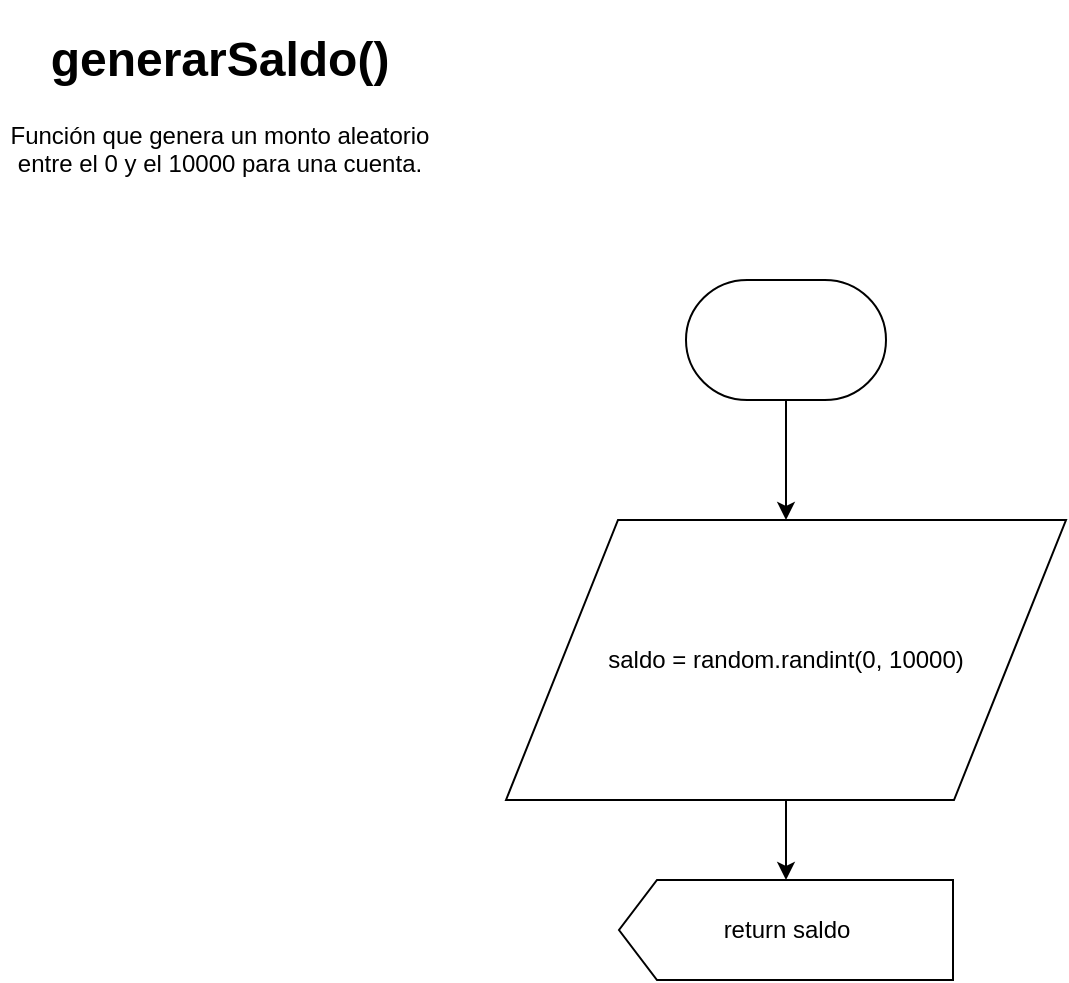<mxfile version="10.8.9" type="google"><diagram id="KHX0GKqXzh4AvXXSICVr" name="Page-1"><mxGraphModel dx="758" dy="478" grid="1" gridSize="10" guides="1" tooltips="1" connect="1" arrows="1" fold="1" page="1" pageScale="1" pageWidth="827" pageHeight="1169" math="0" shadow="0"><root><mxCell id="0"/><mxCell id="1" parent="0"/><mxCell id="K_2yAm3QjPEd2ldzuScV-1" value="&lt;h1&gt;generarSaldo()&lt;/h1&gt;&lt;p&gt;Función que genera un monto aleatorio entre el 0 y el 10000 para una cuenta.&lt;br&gt;&lt;/p&gt;" style="text;html=1;strokeColor=none;fillColor=none;spacing=5;spacingTop=-20;whiteSpace=wrap;overflow=hidden;rounded=0;align=center;" parent="1" vertex="1"><mxGeometry x="20" y="20" width="220" height="120" as="geometry"/></mxCell><mxCell id="mtATAVYiPSxcZe5yGyeu-4" value="" style="edgeStyle=orthogonalEdgeStyle;rounded=0;orthogonalLoop=1;jettySize=auto;html=1;" parent="1" source="K_2yAm3QjPEd2ldzuScV-2" target="mtATAVYiPSxcZe5yGyeu-1" edge="1"><mxGeometry relative="1" as="geometry"/></mxCell><mxCell id="K_2yAm3QjPEd2ldzuScV-2" value="" style="strokeWidth=1;html=1;shape=mxgraph.flowchart.terminator;whiteSpace=wrap;align=center;" parent="1" vertex="1"><mxGeometry x="363" y="150" width="100" height="60" as="geometry"/></mxCell><mxCell id="PNKNchsqXdrHKPrjdpen-1" value="return saldo" style="html=1;shadow=0;dashed=0;align=center;verticalAlign=middle;shape=mxgraph.arrows2.arrow;dy=0;dx=19;notch=0;strokeWidth=1;flipH=1;" parent="1" vertex="1"><mxGeometry x="329.5" y="450" width="167" height="50" as="geometry"/></mxCell><mxCell id="mtATAVYiPSxcZe5yGyeu-5" value="" style="edgeStyle=orthogonalEdgeStyle;rounded=0;orthogonalLoop=1;jettySize=auto;html=1;" parent="1" source="mtATAVYiPSxcZe5yGyeu-1" target="PNKNchsqXdrHKPrjdpen-1" edge="1"><mxGeometry relative="1" as="geometry"/></mxCell><mxCell id="mtATAVYiPSxcZe5yGyeu-1" value="saldo = random.randint(0, 10000)" style="shape=parallelogram;perimeter=parallelogramPerimeter;whiteSpace=wrap;html=1;" parent="1" vertex="1"><mxGeometry x="273" y="270" width="280" height="140" as="geometry"/></mxCell></root></mxGraphModel></diagram><diagram id="0LiuSyclLBnj99EVeopj" name="Page-2"><mxGraphModel dx="758" dy="478" grid="1" gridSize="10" guides="1" tooltips="1" connect="1" arrows="1" fold="1" page="1" pageScale="1" pageWidth="827" pageHeight="1169" math="0" shadow="0"><root><mxCell id="4xWUbu5kriNQnw4H72Qw-0"/><mxCell id="4xWUbu5kriNQnw4H72Qw-1" parent="4xWUbu5kriNQnw4H72Qw-0"/><mxCell id="4xWUbu5kriNQnw4H72Qw-2" value="&lt;h1&gt;retirar()&lt;br&gt;&lt;/h1&gt;&lt;p&gt;Función que recibe un saldo para pedir al usuario que ingrese el monto a retirar o restar y regresar el saldo actualizado.&lt;br&gt;&lt;/p&gt;" style="text;html=1;strokeColor=none;fillColor=none;spacing=5;spacingTop=-20;whiteSpace=wrap;overflow=hidden;rounded=0;align=center;" parent="4xWUbu5kriNQnw4H72Qw-1" vertex="1"><mxGeometry x="20" y="20" width="250" height="120" as="geometry"/></mxCell><mxCell id="QZkp8binPUnPg-O9ulAZ-1" value="" style="edgeStyle=orthogonalEdgeStyle;rounded=0;orthogonalLoop=1;jettySize=auto;html=1;" parent="4xWUbu5kriNQnw4H72Qw-1" source="LOsPCrRhOKlym3KLUYRm-0" target="QZkp8binPUnPg-O9ulAZ-0" edge="1"><mxGeometry relative="1" as="geometry"/></mxCell><mxCell id="LOsPCrRhOKlym3KLUYRm-0" value="" style="strokeWidth=1;html=1;shape=mxgraph.flowchart.terminator;whiteSpace=wrap;align=center;" parent="4xWUbu5kriNQnw4H72Qw-1" vertex="1"><mxGeometry x="363" y="150" width="100" height="60" as="geometry"/></mxCell><mxCell id="3CZkqerY3-EdzwUCVHzu-3" value="" style="edgeStyle=orthogonalEdgeStyle;rounded=0;orthogonalLoop=1;jettySize=auto;html=1;" edge="1" parent="4xWUbu5kriNQnw4H72Qw-1" source="QZkp8binPUnPg-O9ulAZ-0" target="3CZkqerY3-EdzwUCVHzu-0"><mxGeometry relative="1" as="geometry"/></mxCell><mxCell id="QZkp8binPUnPg-O9ulAZ-0" value="Recibe &lt;br&gt;saldo" style="rounded=0;whiteSpace=wrap;html=1;strokeWidth=1;align=center;" parent="4xWUbu5kriNQnw4H72Qw-1" vertex="1"><mxGeometry x="353" y="245" width="120" height="60" as="geometry"/></mxCell><mxCell id="0LzocsALUjvM02JqexZi-4" value="return saldo" style="html=1;shadow=0;dashed=0;align=center;verticalAlign=middle;shape=mxgraph.arrows2.arrow;dy=0;dx=19;notch=0;strokeWidth=1;flipH=1;" parent="4xWUbu5kriNQnw4H72Qw-1" vertex="1"><mxGeometry x="309.5" y="819" width="207" height="62" as="geometry"/></mxCell><mxCell id="3CZkqerY3-EdzwUCVHzu-8" value="" style="edgeStyle=orthogonalEdgeStyle;rounded=0;orthogonalLoop=1;jettySize=auto;html=1;" edge="1" parent="4xWUbu5kriNQnw4H72Qw-1" source="3CZkqerY3-EdzwUCVHzu-0" target="3CZkqerY3-EdzwUCVHzu-5"><mxGeometry relative="1" as="geometry"/></mxCell><mxCell id="3CZkqerY3-EdzwUCVHzu-0" value="&lt;div&gt;r = &lt;br&gt;&lt;/div&gt;&lt;div&gt;int(input(&quot;Cuánto quieres retirar\n &amp;gt;&amp;gt; &quot;))&lt;/div&gt;&lt;div&gt;&lt;br&gt;&lt;/div&gt;&lt;div&gt;saldo = saldo - r&lt;br&gt;&lt;/div&gt;" style="shape=parallelogram;perimeter=parallelogramPerimeter;whiteSpace=wrap;html=1;" vertex="1" parent="4xWUbu5kriNQnw4H72Qw-1"><mxGeometry x="273" y="360" width="280" height="140" as="geometry"/></mxCell><mxCell id="3CZkqerY3-EdzwUCVHzu-9" value="" style="edgeStyle=orthogonalEdgeStyle;rounded=0;orthogonalLoop=1;jettySize=auto;html=1;" edge="1" parent="4xWUbu5kriNQnw4H72Qw-1" source="3CZkqerY3-EdzwUCVHzu-5" target="3CZkqerY3-EdzwUCVHzu-7"><mxGeometry relative="1" as="geometry"/></mxCell><mxCell id="3CZkqerY3-EdzwUCVHzu-5" value="&quot;Monto a retirar:&quot;, r" style="shape=document;whiteSpace=wrap;html=1;boundedLbl=1;" vertex="1" parent="4xWUbu5kriNQnw4H72Qw-1"><mxGeometry x="353" y="560" width="120" height="80" as="geometry"/></mxCell><mxCell id="3CZkqerY3-EdzwUCVHzu-10" value="" style="edgeStyle=orthogonalEdgeStyle;rounded=0;orthogonalLoop=1;jettySize=auto;html=1;" edge="1" parent="4xWUbu5kriNQnw4H72Qw-1" source="3CZkqerY3-EdzwUCVHzu-7" target="0LzocsALUjvM02JqexZi-4"><mxGeometry relative="1" as="geometry"/></mxCell><mxCell id="3CZkqerY3-EdzwUCVHzu-7" value="&quot;Monto actual:&quot;, saldo" style="shape=document;whiteSpace=wrap;html=1;boundedLbl=1;" vertex="1" parent="4xWUbu5kriNQnw4H72Qw-1"><mxGeometry x="353" y="689.5" width="120" height="80" as="geometry"/></mxCell></root></mxGraphModel></diagram><diagram id="--h_24swDJO7CWxE7i5l" name="Page-3"><mxGraphModel dx="758" dy="478" grid="1" gridSize="10" guides="1" tooltips="1" connect="1" arrows="1" fold="1" page="1" pageScale="1" pageWidth="827" pageHeight="1169" math="0" shadow="0"><root><mxCell id="fVLUQMYn1brWx_XC0oQE-0"/><mxCell id="fVLUQMYn1brWx_XC0oQE-1" parent="fVLUQMYn1brWx_XC0oQE-0"/><mxCell id="fVLUQMYn1brWx_XC0oQE-2" value="&lt;h1&gt;depositar()&lt;/h1&gt;&lt;p&gt;Función que recibe saldo como parámetro para que el usuario ingrese el monto a incrementar o sumar y regresar el saldo actualizado.&lt;br&gt;&lt;/p&gt;" style="text;html=1;strokeColor=none;fillColor=none;spacing=5;spacingTop=-20;whiteSpace=wrap;overflow=hidden;rounded=0;align=center;" parent="fVLUQMYn1brWx_XC0oQE-1" vertex="1"><mxGeometry x="20" y="20" width="330" height="140" as="geometry"/></mxCell><mxCell id="fdsK20EKMuZxH9blESb5-0" value="" style="edgeStyle=orthogonalEdgeStyle;rounded=0;orthogonalLoop=1;jettySize=auto;html=1;" edge="1" parent="fVLUQMYn1brWx_XC0oQE-1" source="fdsK20EKMuZxH9blESb5-1" target="fdsK20EKMuZxH9blESb5-3"><mxGeometry relative="1" as="geometry"/></mxCell><mxCell id="fdsK20EKMuZxH9blESb5-1" value="" style="strokeWidth=1;html=1;shape=mxgraph.flowchart.terminator;whiteSpace=wrap;align=center;" vertex="1" parent="fVLUQMYn1brWx_XC0oQE-1"><mxGeometry x="363" y="150" width="100" height="60" as="geometry"/></mxCell><mxCell id="fdsK20EKMuZxH9blESb5-2" value="" style="edgeStyle=orthogonalEdgeStyle;rounded=0;orthogonalLoop=1;jettySize=auto;html=1;" edge="1" parent="fVLUQMYn1brWx_XC0oQE-1" source="fdsK20EKMuZxH9blESb5-3" target="fdsK20EKMuZxH9blESb5-6"><mxGeometry relative="1" as="geometry"/></mxCell><mxCell id="fdsK20EKMuZxH9blESb5-3" value="Recibe &lt;br&gt;saldo" style="rounded=0;whiteSpace=wrap;html=1;strokeWidth=1;align=center;" vertex="1" parent="fVLUQMYn1brWx_XC0oQE-1"><mxGeometry x="353" y="245" width="120" height="60" as="geometry"/></mxCell><mxCell id="fdsK20EKMuZxH9blESb5-4" value="return saldo" style="html=1;shadow=0;dashed=0;align=center;verticalAlign=middle;shape=mxgraph.arrows2.arrow;dy=0;dx=19;notch=0;strokeWidth=1;flipH=1;" vertex="1" parent="fVLUQMYn1brWx_XC0oQE-1"><mxGeometry x="309.5" y="819" width="207" height="62" as="geometry"/></mxCell><mxCell id="fdsK20EKMuZxH9blESb5-5" value="" style="edgeStyle=orthogonalEdgeStyle;rounded=0;orthogonalLoop=1;jettySize=auto;html=1;" edge="1" parent="fVLUQMYn1brWx_XC0oQE-1" source="fdsK20EKMuZxH9blESb5-6" target="fdsK20EKMuZxH9blESb5-8"><mxGeometry relative="1" as="geometry"/></mxCell><mxCell id="fdsK20EKMuZxH9blESb5-6" value="&lt;div&gt;d = &lt;br&gt;&lt;/div&gt;&lt;div&gt;int(input(&quot;Cuánto quieres depositar\n &amp;gt;&amp;gt; &quot;))&lt;/div&gt;&lt;div&gt;&lt;br&gt;&lt;/div&gt;&lt;div&gt;&amp;nbsp;&amp;nbsp;&amp;nbsp; saldo = saldo + d&lt;/div&gt;" style="shape=parallelogram;perimeter=parallelogramPerimeter;whiteSpace=wrap;html=1;" vertex="1" parent="fVLUQMYn1brWx_XC0oQE-1"><mxGeometry x="253" y="350" width="320" height="160" as="geometry"/></mxCell><mxCell id="fdsK20EKMuZxH9blESb5-7" value="" style="edgeStyle=orthogonalEdgeStyle;rounded=0;orthogonalLoop=1;jettySize=auto;html=1;" edge="1" parent="fVLUQMYn1brWx_XC0oQE-1" source="fdsK20EKMuZxH9blESb5-8" target="fdsK20EKMuZxH9blESb5-10"><mxGeometry relative="1" as="geometry"/></mxCell><mxCell id="fdsK20EKMuZxH9blESb5-8" value="&quot;Monto a depositar:&quot;, d" style="shape=document;whiteSpace=wrap;html=1;boundedLbl=1;" vertex="1" parent="fVLUQMYn1brWx_XC0oQE-1"><mxGeometry x="338" y="550" width="150" height="100" as="geometry"/></mxCell><mxCell id="fdsK20EKMuZxH9blESb5-9" value="" style="edgeStyle=orthogonalEdgeStyle;rounded=0;orthogonalLoop=1;jettySize=auto;html=1;" edge="1" parent="fVLUQMYn1brWx_XC0oQE-1" source="fdsK20EKMuZxH9blESb5-10" target="fdsK20EKMuZxH9blESb5-4"><mxGeometry relative="1" as="geometry"/></mxCell><mxCell id="fdsK20EKMuZxH9blESb5-10" value="&quot;Monto actual:&quot;, saldo" style="shape=document;whiteSpace=wrap;html=1;boundedLbl=1;" vertex="1" parent="fVLUQMYn1brWx_XC0oQE-1"><mxGeometry x="353" y="689.5" width="120" height="80" as="geometry"/></mxCell></root></mxGraphModel></diagram><diagram id="1TrgUPrpD3BJV1UxicDE" name="Page-4"><mxGraphModel dx="758" dy="478" grid="1" gridSize="10" guides="1" tooltips="1" connect="1" arrows="1" fold="1" page="1" pageScale="1" pageWidth="827" pageHeight="1169" math="0" shadow="0"><root><mxCell id="hfU9dqMgyXdrW5hVkyZI-0"/><mxCell id="hfU9dqMgyXdrW5hVkyZI-1" parent="hfU9dqMgyXdrW5hVkyZI-0"/><mxCell id="ba82tDVgQDs9Qsu8a68X-0" value="&lt;h1&gt;consultar()&lt;/h1&gt;&lt;p&gt;Función que recibe la variable saldo y la imprime en pantalla&lt;br&gt;&lt;/p&gt;" style="text;html=1;strokeColor=none;fillColor=none;spacing=5;spacingTop=-20;whiteSpace=wrap;overflow=hidden;rounded=0;align=center;" parent="hfU9dqMgyXdrW5hVkyZI-1" vertex="1"><mxGeometry x="20" y="20" width="260" height="120" as="geometry"/></mxCell><mxCell id="v3kwQZpMLC3RdwTOBWhP-0" value="" style="edgeStyle=orthogonalEdgeStyle;rounded=0;orthogonalLoop=1;jettySize=auto;html=1;" parent="hfU9dqMgyXdrW5hVkyZI-1" source="v3kwQZpMLC3RdwTOBWhP-1" target="v3kwQZpMLC3RdwTOBWhP-2" edge="1"><mxGeometry relative="1" as="geometry"/></mxCell><mxCell id="v3kwQZpMLC3RdwTOBWhP-1" value="" style="strokeWidth=1;html=1;shape=mxgraph.flowchart.terminator;whiteSpace=wrap;align=center;" parent="hfU9dqMgyXdrW5hVkyZI-1" vertex="1"><mxGeometry x="363" y="150" width="100" height="60" as="geometry"/></mxCell><mxCell id="v3kwQZpMLC3RdwTOBWhP-6" value="" style="edgeStyle=orthogonalEdgeStyle;rounded=0;orthogonalLoop=1;jettySize=auto;html=1;" parent="hfU9dqMgyXdrW5hVkyZI-1" source="v3kwQZpMLC3RdwTOBWhP-2" target="v3kwQZpMLC3RdwTOBWhP-5" edge="1"><mxGeometry relative="1" as="geometry"/></mxCell><mxCell id="v3kwQZpMLC3RdwTOBWhP-2" value="Recibe &lt;br&gt;saldo" style="rounded=0;whiteSpace=wrap;html=1;strokeWidth=1;align=center;" parent="hfU9dqMgyXdrW5hVkyZI-1" vertex="1"><mxGeometry x="353" y="245" width="120" height="60" as="geometry"/></mxCell><mxCell id="n2RyxyIKwcQESYsOxYXL-1" value="" style="edgeStyle=orthogonalEdgeStyle;rounded=0;orthogonalLoop=1;jettySize=auto;html=1;" parent="hfU9dqMgyXdrW5hVkyZI-1" source="v3kwQZpMLC3RdwTOBWhP-5" target="n2RyxyIKwcQESYsOxYXL-0" edge="1"><mxGeometry relative="1" as="geometry"/></mxCell><mxCell id="v3kwQZpMLC3RdwTOBWhP-5" value="&quot;\nMonto actual:&quot;, saldo" style="shape=document;whiteSpace=wrap;html=1;boundedLbl=1;" parent="hfU9dqMgyXdrW5hVkyZI-1" vertex="1"><mxGeometry x="353" y="350" width="120" height="80" as="geometry"/></mxCell><mxCell id="n2RyxyIKwcQESYsOxYXL-0" value="return" style="html=1;shadow=0;dashed=0;align=center;verticalAlign=middle;shape=mxgraph.arrows2.arrow;dy=0;dx=19;notch=0;strokeWidth=1;flipH=1;" parent="hfU9dqMgyXdrW5hVkyZI-1" vertex="1"><mxGeometry x="309" y="490" width="207" height="62" as="geometry"/></mxCell></root></mxGraphModel></diagram><diagram name="Page-5" id="hcFBHURWxHhLy4xfrO09"><mxGraphModel dx="758" dy="478" grid="1" gridSize="10" guides="1" tooltips="1" connect="1" arrows="1" fold="1" page="1" pageScale="1" pageWidth="827" pageHeight="1169" math="0" shadow="0"><root><mxCell id="dVGn2vkCaumScavIw2Xm-0"/><mxCell id="dVGn2vkCaumScavIw2Xm-1" parent="dVGn2vkCaumScavIw2Xm-0"/><mxCell id="dVGn2vkCaumScavIw2Xm-2" value="&lt;h1&gt;imprimirMenu()&lt;/h1&gt;&lt;p&gt;Función que imprime en pantalla el menú del cajero automático&lt;br&gt;&lt;/p&gt;" style="text;html=1;strokeColor=none;fillColor=none;spacing=5;spacingTop=-20;whiteSpace=wrap;overflow=hidden;rounded=0;align=center;" parent="dVGn2vkCaumScavIw2Xm-1" vertex="1"><mxGeometry x="20" y="20" width="260" height="120" as="geometry"/></mxCell><mxCell id="dVGn2vkCaumScavIw2Xm-10" value="" style="edgeStyle=orthogonalEdgeStyle;rounded=0;orthogonalLoop=1;jettySize=auto;html=1;" parent="dVGn2vkCaumScavIw2Xm-1" source="dVGn2vkCaumScavIw2Xm-4" target="dVGn2vkCaumScavIw2Xm-8" edge="1"><mxGeometry relative="1" as="geometry"/></mxCell><mxCell id="dVGn2vkCaumScavIw2Xm-4" value="" style="strokeWidth=1;html=1;shape=mxgraph.flowchart.terminator;whiteSpace=wrap;align=center;" parent="dVGn2vkCaumScavIw2Xm-1" vertex="1"><mxGeometry x="363" y="150" width="100" height="60" as="geometry"/></mxCell><mxCell id="dVGn2vkCaumScavIw2Xm-7" value="" style="edgeStyle=orthogonalEdgeStyle;rounded=0;orthogonalLoop=1;jettySize=auto;html=1;" parent="dVGn2vkCaumScavIw2Xm-1" source="dVGn2vkCaumScavIw2Xm-8" target="dVGn2vkCaumScavIw2Xm-9" edge="1"><mxGeometry relative="1" as="geometry"/></mxCell><mxCell id="dVGn2vkCaumScavIw2Xm-8" value="&quot;\n1. Retirar dinero\n2. Depositar dinero\n3. Consultar saldo\n4. Salir del menú&quot;" style="shape=document;whiteSpace=wrap;html=1;boundedLbl=1;" parent="dVGn2vkCaumScavIw2Xm-1" vertex="1"><mxGeometry x="293" y="270" width="240" height="160" as="geometry"/></mxCell><mxCell id="dVGn2vkCaumScavIw2Xm-9" value="return" style="html=1;shadow=0;dashed=0;align=center;verticalAlign=middle;shape=mxgraph.arrows2.arrow;dy=0;dx=19;notch=0;strokeWidth=1;flipH=1;" parent="dVGn2vkCaumScavIw2Xm-1" vertex="1"><mxGeometry x="309" y="490" width="207" height="62" as="geometry"/></mxCell></root></mxGraphModel></diagram><diagram id="iJ_nwkPnUsSLBvYtKY_S" name="Page-6"><mxGraphModel dx="758" dy="478" grid="1" gridSize="10" guides="1" tooltips="1" connect="1" arrows="1" fold="1" page="1" pageScale="1" pageWidth="850" pageHeight="1100" math="0" shadow="0"><root><mxCell id="o4PfypTa23kHDuDkWZKb-0"/><mxCell id="o4PfypTa23kHDuDkWZKb-1" parent="o4PfypTa23kHDuDkWZKb-0"/><mxCell id="1_3EQCFofv9WBV63DTcG-0" value="&lt;h1&gt;principal()&lt;/h1&gt;&lt;p&gt;Función que imprime en pantalla el menú del cajero automático&lt;br&gt;&lt;/p&gt;" style="text;html=1;strokeColor=none;fillColor=none;spacing=5;spacingTop=-20;whiteSpace=wrap;overflow=hidden;rounded=0;align=center;" parent="o4PfypTa23kHDuDkWZKb-1" vertex="1"><mxGeometry x="20" y="20" width="260" height="120" as="geometry"/></mxCell><mxCell id="U168OeKgR-x13RomQ1qL-1" value="" style="edgeStyle=orthogonalEdgeStyle;rounded=0;orthogonalLoop=1;jettySize=auto;html=1;" parent="o4PfypTa23kHDuDkWZKb-1" source="1_3EQCFofv9WBV63DTcG-2" target="U168OeKgR-x13RomQ1qL-0" edge="1"><mxGeometry relative="1" as="geometry"/></mxCell><mxCell id="1_3EQCFofv9WBV63DTcG-2" value="" style="strokeWidth=1;html=1;shape=mxgraph.flowchart.terminator;whiteSpace=wrap;align=center;" parent="o4PfypTa23kHDuDkWZKb-1" vertex="1"><mxGeometry x="363" y="20" width="100" height="60" as="geometry"/></mxCell><mxCell id="U168OeKgR-x13RomQ1qL-3" value="" style="edgeStyle=orthogonalEdgeStyle;rounded=0;orthogonalLoop=1;jettySize=auto;html=1;" parent="o4PfypTa23kHDuDkWZKb-1" source="U168OeKgR-x13RomQ1qL-0" target="U168OeKgR-x13RomQ1qL-2" edge="1"><mxGeometry relative="1" as="geometry"/></mxCell><mxCell id="U168OeKgR-x13RomQ1qL-0" value="saldo = generarSaldo()" style="html=1;shadow=0;dashed=0;align=center;verticalAlign=middle;shape=mxgraph.arrows2.arrow;dy=0;dx=19;notch=0;strokeWidth=1;flipH=0;" parent="o4PfypTa23kHDuDkWZKb-1" vertex="1"><mxGeometry x="309.5" y="110" width="207" height="62" as="geometry"/></mxCell><mxCell id="U168OeKgR-x13RomQ1qL-6" value="" style="edgeStyle=orthogonalEdgeStyle;rounded=0;orthogonalLoop=1;jettySize=auto;html=1;" parent="o4PfypTa23kHDuDkWZKb-1" source="U168OeKgR-x13RomQ1qL-2" target="U168OeKgR-x13RomQ1qL-4" edge="1"><mxGeometry relative="1" as="geometry"/></mxCell><mxCell id="U168OeKgR-x13RomQ1qL-2" value="opcion = 0" style="shape=parallelogram;perimeter=parallelogramPerimeter;whiteSpace=wrap;html=1;" parent="o4PfypTa23kHDuDkWZKb-1" vertex="1"><mxGeometry x="353" y="200" width="120" height="60" as="geometry"/></mxCell><mxCell id="U168OeKgR-x13RomQ1qL-8" value="" style="edgeStyle=orthogonalEdgeStyle;rounded=0;orthogonalLoop=1;jettySize=auto;html=1;" parent="o4PfypTa23kHDuDkWZKb-1" source="U168OeKgR-x13RomQ1qL-4" target="U168OeKgR-x13RomQ1qL-7" edge="1"><mxGeometry relative="1" as="geometry"/></mxCell><mxCell id="WDxGAswXFEh2qtiWoTj7-24" value="" style="edgeStyle=orthogonalEdgeStyle;rounded=0;orthogonalLoop=1;jettySize=auto;html=1;" parent="o4PfypTa23kHDuDkWZKb-1" source="U168OeKgR-x13RomQ1qL-4" target="WDxGAswXFEh2qtiWoTj7-23" edge="1"><mxGeometry relative="1" as="geometry"/></mxCell><mxCell id="U168OeKgR-x13RomQ1qL-4" value="opcion != 4:" style="rhombus;whiteSpace=wrap;html=1;" parent="o4PfypTa23kHDuDkWZKb-1" vertex="1"><mxGeometry x="343" y="294" width="140" height="140" as="geometry"/></mxCell><mxCell id="U168OeKgR-x13RomQ1qL-5" value="" style="endArrow=none;html=1;" parent="o4PfypTa23kHDuDkWZKb-1" edge="1"><mxGeometry width="50" height="50" relative="1" as="geometry"><mxPoint x="339" y="384" as="sourcePoint"/><mxPoint x="433" y="290" as="targetPoint"/></mxGeometry></mxCell><mxCell id="U168OeKgR-x13RomQ1qL-10" value="" style="edgeStyle=orthogonalEdgeStyle;rounded=0;orthogonalLoop=1;jettySize=auto;html=1;" parent="o4PfypTa23kHDuDkWZKb-1" source="U168OeKgR-x13RomQ1qL-7" target="U168OeKgR-x13RomQ1qL-9" edge="1"><mxGeometry relative="1" as="geometry"/></mxCell><mxCell id="U168OeKgR-x13RomQ1qL-7" value="imprimirMenu()" style="html=1;shadow=0;dashed=0;align=center;verticalAlign=middle;shape=mxgraph.arrows2.arrow;dy=0;dx=19;notch=0;strokeWidth=1;flipH=0;" parent="o4PfypTa23kHDuDkWZKb-1" vertex="1"><mxGeometry x="309.5" y="470" width="207" height="62" as="geometry"/></mxCell><mxCell id="U168OeKgR-x13RomQ1qL-13" value="" style="edgeStyle=orthogonalEdgeStyle;rounded=0;orthogonalLoop=1;jettySize=auto;html=1;" parent="o4PfypTa23kHDuDkWZKb-1" source="U168OeKgR-x13RomQ1qL-9" target="U168OeKgR-x13RomQ1qL-12" edge="1"><mxGeometry relative="1" as="geometry"/></mxCell><mxCell id="U168OeKgR-x13RomQ1qL-9" value="&lt;div&gt;opcion = &lt;br&gt;&lt;/div&gt;&lt;div&gt;int(input(&quot;\nElige una opción: &quot;))&lt;/div&gt;" style="shape=parallelogram;perimeter=parallelogramPerimeter;whiteSpace=wrap;html=1;" parent="o4PfypTa23kHDuDkWZKb-1" vertex="1"><mxGeometry x="295" y="560" width="236" height="118" as="geometry"/></mxCell><mxCell id="U168OeKgR-x13RomQ1qL-16" value="" style="edgeStyle=orthogonalEdgeStyle;rounded=0;orthogonalLoop=1;jettySize=auto;html=1;" parent="o4PfypTa23kHDuDkWZKb-1" source="U168OeKgR-x13RomQ1qL-12" target="U168OeKgR-x13RomQ1qL-15" edge="1"><mxGeometry relative="1" as="geometry"/></mxCell><mxCell id="WDxGAswXFEh2qtiWoTj7-3" value="" style="edgeStyle=orthogonalEdgeStyle;rounded=0;orthogonalLoop=1;jettySize=auto;html=1;" parent="o4PfypTa23kHDuDkWZKb-1" source="U168OeKgR-x13RomQ1qL-12" target="U168OeKgR-x13RomQ1qL-19" edge="1"><mxGeometry relative="1" as="geometry"/></mxCell><mxCell id="U168OeKgR-x13RomQ1qL-12" value="opcion == 1" style="rhombus;whiteSpace=wrap;html=1;" parent="o4PfypTa23kHDuDkWZKb-1" vertex="1"><mxGeometry x="363" y="704" width="100" height="100" as="geometry"/></mxCell><mxCell id="U168OeKgR-x13RomQ1qL-18" value="" style="edgeStyle=orthogonalEdgeStyle;rounded=0;orthogonalLoop=1;jettySize=auto;html=1;" parent="o4PfypTa23kHDuDkWZKb-1" source="U168OeKgR-x13RomQ1qL-15" target="U168OeKgR-x13RomQ1qL-17" edge="1"><mxGeometry relative="1" as="geometry"/></mxCell><mxCell id="WDxGAswXFEh2qtiWoTj7-4" value="" style="edgeStyle=orthogonalEdgeStyle;rounded=0;orthogonalLoop=1;jettySize=auto;html=1;" parent="o4PfypTa23kHDuDkWZKb-1" source="U168OeKgR-x13RomQ1qL-15" target="U168OeKgR-x13RomQ1qL-20" edge="1"><mxGeometry relative="1" as="geometry"/></mxCell><mxCell id="U168OeKgR-x13RomQ1qL-15" value="opcion == 2" style="rhombus;whiteSpace=wrap;html=1;" parent="o4PfypTa23kHDuDkWZKb-1" vertex="1"><mxGeometry x="363" y="830" width="100" height="100" as="geometry"/></mxCell><mxCell id="WDxGAswXFEh2qtiWoTj7-5" value="" style="edgeStyle=orthogonalEdgeStyle;rounded=0;orthogonalLoop=1;jettySize=auto;html=1;" parent="o4PfypTa23kHDuDkWZKb-1" source="U168OeKgR-x13RomQ1qL-17" target="U168OeKgR-x13RomQ1qL-22" edge="1"><mxGeometry relative="1" as="geometry"/></mxCell><mxCell id="WDxGAswXFEh2qtiWoTj7-19" value="" style="edgeStyle=orthogonalEdgeStyle;rounded=0;orthogonalLoop=1;jettySize=auto;html=1;" parent="o4PfypTa23kHDuDkWZKb-1" source="U168OeKgR-x13RomQ1qL-17" target="WDxGAswXFEh2qtiWoTj7-18" edge="1"><mxGeometry relative="1" as="geometry"/></mxCell><mxCell id="U168OeKgR-x13RomQ1qL-17" value="opcion == 3" style="rhombus;whiteSpace=wrap;html=1;" parent="o4PfypTa23kHDuDkWZKb-1" vertex="1"><mxGeometry x="363" y="949.5" width="100" height="100" as="geometry"/></mxCell><mxCell id="WDxGAswXFEh2qtiWoTj7-17" value="" style="edgeStyle=orthogonalEdgeStyle;rounded=0;orthogonalLoop=1;jettySize=auto;html=1;" parent="o4PfypTa23kHDuDkWZKb-1" source="U168OeKgR-x13RomQ1qL-19" target="WDxGAswXFEh2qtiWoTj7-16" edge="1"><mxGeometry relative="1" as="geometry"/></mxCell><mxCell id="U168OeKgR-x13RomQ1qL-19" value="saldo = retirar(saldo)" style="html=1;shadow=0;dashed=0;align=center;verticalAlign=middle;shape=mxgraph.arrows2.arrow;dy=0;dx=19;notch=0;strokeWidth=1;flipH=0;" parent="o4PfypTa23kHDuDkWZKb-1" vertex="1"><mxGeometry x="520" y="723" width="207" height="62" as="geometry"/></mxCell><mxCell id="WDxGAswXFEh2qtiWoTj7-15" value="" style="edgeStyle=orthogonalEdgeStyle;rounded=0;orthogonalLoop=1;jettySize=auto;html=1;" parent="o4PfypTa23kHDuDkWZKb-1" source="U168OeKgR-x13RomQ1qL-20" target="WDxGAswXFEh2qtiWoTj7-14" edge="1"><mxGeometry relative="1" as="geometry"/></mxCell><mxCell id="U168OeKgR-x13RomQ1qL-20" value="saldo = depositar(saldo)" style="html=1;shadow=0;dashed=0;align=center;verticalAlign=middle;shape=mxgraph.arrows2.arrow;dy=0;dx=19;notch=0;strokeWidth=1;flipH=0;" parent="o4PfypTa23kHDuDkWZKb-1" vertex="1"><mxGeometry x="520" y="849" width="207" height="62" as="geometry"/></mxCell><mxCell id="WDxGAswXFEh2qtiWoTj7-13" value="" style="edgeStyle=orthogonalEdgeStyle;rounded=0;orthogonalLoop=1;jettySize=auto;html=1;" parent="o4PfypTa23kHDuDkWZKb-1" source="U168OeKgR-x13RomQ1qL-22" target="WDxGAswXFEh2qtiWoTj7-12" edge="1"><mxGeometry relative="1" as="geometry"/></mxCell><mxCell id="U168OeKgR-x13RomQ1qL-22" value="consultar(saldo)" style="html=1;shadow=0;dashed=0;align=center;verticalAlign=middle;shape=mxgraph.arrows2.arrow;dy=0;dx=19;notch=0;strokeWidth=1;flipH=0;" parent="o4PfypTa23kHDuDkWZKb-1" vertex="1"><mxGeometry x="520" y="968" width="207" height="62" as="geometry"/></mxCell><mxCell id="WDxGAswXFEh2qtiWoTj7-0" value="return" style="html=1;shadow=0;dashed=0;align=center;verticalAlign=middle;shape=mxgraph.arrows2.arrow;dy=0;dx=19;notch=0;strokeWidth=1;flipH=1;" parent="o4PfypTa23kHDuDkWZKb-1" vertex="1"><mxGeometry x="573" y="445" width="207" height="62" as="geometry"/></mxCell><mxCell id="WDxGAswXFEh2qtiWoTj7-12" value="1" style="ellipse;whiteSpace=wrap;html=1;aspect=fixed;" parent="o4PfypTa23kHDuDkWZKb-1" vertex="1"><mxGeometry x="760" y="979" width="40" height="40" as="geometry"/></mxCell><mxCell id="WDxGAswXFEh2qtiWoTj7-14" value="1" style="ellipse;whiteSpace=wrap;html=1;aspect=fixed;" parent="o4PfypTa23kHDuDkWZKb-1" vertex="1"><mxGeometry x="760" y="860" width="40" height="40" as="geometry"/></mxCell><mxCell id="WDxGAswXFEh2qtiWoTj7-16" value="1" style="ellipse;whiteSpace=wrap;html=1;aspect=fixed;" parent="o4PfypTa23kHDuDkWZKb-1" vertex="1"><mxGeometry x="760" y="734" width="40" height="40" as="geometry"/></mxCell><mxCell id="WDxGAswXFEh2qtiWoTj7-18" value="1" style="ellipse;whiteSpace=wrap;html=1;aspect=fixed;" parent="o4PfypTa23kHDuDkWZKb-1" vertex="1"><mxGeometry x="270" y="979.5" width="40" height="40" as="geometry"/></mxCell><mxCell id="WDxGAswXFEh2qtiWoTj7-22" value="" style="edgeStyle=orthogonalEdgeStyle;rounded=0;orthogonalLoop=1;jettySize=auto;html=1;entryX=0;entryY=0.5;entryDx=0;entryDy=0;" parent="o4PfypTa23kHDuDkWZKb-1" source="WDxGAswXFEh2qtiWoTj7-20" target="U168OeKgR-x13RomQ1qL-4" edge="1"><mxGeometry relative="1" as="geometry"><mxPoint x="340" y="364" as="targetPoint"/></mxGeometry></mxCell><mxCell id="WDxGAswXFEh2qtiWoTj7-20" value="1" style="ellipse;whiteSpace=wrap;html=1;aspect=fixed;" parent="o4PfypTa23kHDuDkWZKb-1" vertex="1"><mxGeometry x="240" y="344" width="40" height="40" as="geometry"/></mxCell><mxCell id="WDxGAswXFEh2qtiWoTj7-23" value="2" style="ellipse;whiteSpace=wrap;html=1;aspect=fixed;" parent="o4PfypTa23kHDuDkWZKb-1" vertex="1"><mxGeometry x="531" y="344" width="40" height="40" as="geometry"/></mxCell><mxCell id="WDxGAswXFEh2qtiWoTj7-26" value="" style="edgeStyle=orthogonalEdgeStyle;rounded=0;orthogonalLoop=1;jettySize=auto;html=1;" parent="o4PfypTa23kHDuDkWZKb-1" source="WDxGAswXFEh2qtiWoTj7-25" target="WDxGAswXFEh2qtiWoTj7-0" edge="1"><mxGeometry relative="1" as="geometry"/></mxCell><mxCell id="WDxGAswXFEh2qtiWoTj7-25" value="2" style="ellipse;whiteSpace=wrap;html=1;aspect=fixed;" parent="o4PfypTa23kHDuDkWZKb-1" vertex="1"><mxGeometry x="656.5" y="344" width="40" height="40" as="geometry"/></mxCell><mxCell id="-kpWKglrERf_TdhjUw2x-0" value="No" style="text;html=1;strokeColor=none;fillColor=none;align=center;verticalAlign=middle;whiteSpace=wrap;rounded=0;" parent="o4PfypTa23kHDuDkWZKb-1" vertex="1"><mxGeometry x="480" y="321" width="40" height="20" as="geometry"/></mxCell><mxCell id="-kpWKglrERf_TdhjUw2x-1" value="Sí" style="text;html=1;strokeColor=none;fillColor=none;align=center;verticalAlign=middle;whiteSpace=wrap;rounded=0;" parent="o4PfypTa23kHDuDkWZKb-1" vertex="1"><mxGeometry x="353" y="434" width="40" height="20" as="geometry"/></mxCell><mxCell id="-kpWKglrERf_TdhjUw2x-2" value="Sí" style="text;html=1;strokeColor=none;fillColor=none;align=center;verticalAlign=middle;whiteSpace=wrap;rounded=0;" parent="o4PfypTa23kHDuDkWZKb-1" vertex="1"><mxGeometry x="463" y="729" width="40" height="20" as="geometry"/></mxCell><mxCell id="-kpWKglrERf_TdhjUw2x-3" value="Sí" style="text;html=1;strokeColor=none;fillColor=none;align=center;verticalAlign=middle;whiteSpace=wrap;rounded=0;" parent="o4PfypTa23kHDuDkWZKb-1" vertex="1"><mxGeometry x="463" y="850" width="40" height="20" as="geometry"/></mxCell><mxCell id="-kpWKglrERf_TdhjUw2x-4" value="Sí" style="text;html=1;strokeColor=none;fillColor=none;align=center;verticalAlign=middle;whiteSpace=wrap;rounded=0;" parent="o4PfypTa23kHDuDkWZKb-1" vertex="1"><mxGeometry x="465" y="980" width="40" height="20" as="geometry"/></mxCell><mxCell id="yV2Kz12UrPcmJogumpvj-0" value="No" style="text;html=1;strokeColor=none;fillColor=none;align=center;verticalAlign=middle;whiteSpace=wrap;rounded=0;" parent="o4PfypTa23kHDuDkWZKb-1" vertex="1"><mxGeometry x="353" y="804" width="40" height="20" as="geometry"/></mxCell><mxCell id="yV2Kz12UrPcmJogumpvj-1" value="No" style="text;html=1;strokeColor=none;fillColor=none;align=center;verticalAlign=middle;whiteSpace=wrap;rounded=0;" parent="o4PfypTa23kHDuDkWZKb-1" vertex="1"><mxGeometry x="363" y="920" width="40" height="20" as="geometry"/></mxCell><mxCell id="yV2Kz12UrPcmJogumpvj-2" value="No" style="text;html=1;strokeColor=none;fillColor=none;align=center;verticalAlign=middle;whiteSpace=wrap;rounded=0;" parent="o4PfypTa23kHDuDkWZKb-1" vertex="1"><mxGeometry x="323" y="979" width="40" height="20" as="geometry"/></mxCell></root></mxGraphModel></diagram><diagram id="W1fsQQ88iwmKcs8OudmZ" name="Page-7"><mxGraphModel dx="758" dy="478" grid="1" gridSize="10" guides="1" tooltips="1" connect="1" arrows="1" fold="1" page="1" pageScale="1" pageWidth="850" pageHeight="1100" math="0" shadow="0"><root><mxCell id="xNb0WJl8In6wHYocuW0u-0"/><mxCell id="xNb0WJl8In6wHYocuW0u-1" parent="xNb0WJl8In6wHYocuW0u-0"/><mxCell id="uOlTrKu2GJVGbI6JEwEV-0" value="&lt;h1&gt;CajeroAutomatico.py&lt;/h1&gt;&lt;p&gt;Programa que simula las acciones de depositar, retirar y consultar de un cajero automático por medio de funciones.&lt;br&gt;&lt;/p&gt;" style="text;html=1;strokeColor=none;fillColor=none;spacing=5;spacingTop=-20;whiteSpace=wrap;overflow=hidden;rounded=0;align=center;" vertex="1" parent="xNb0WJl8In6wHYocuW0u-1"><mxGeometry x="20" y="20" width="260" height="120" as="geometry"/></mxCell><mxCell id="R8KmLYiI_zdkcdu1L03J-1" value="" style="edgeStyle=orthogonalEdgeStyle;rounded=0;orthogonalLoop=1;jettySize=auto;html=1;" edge="1" parent="xNb0WJl8In6wHYocuW0u-1" source="uOlTrKu2GJVGbI6JEwEV-2" target="R8KmLYiI_zdkcdu1L03J-0"><mxGeometry relative="1" as="geometry"/></mxCell><mxCell id="uOlTrKu2GJVGbI6JEwEV-2" value="" style="strokeWidth=1;html=1;shape=mxgraph.flowchart.terminator;whiteSpace=wrap;align=center;" vertex="1" parent="xNb0WJl8In6wHYocuW0u-1"><mxGeometry x="363" y="150" width="100" height="60" as="geometry"/></mxCell><mxCell id="R8KmLYiI_zdkcdu1L03J-3" value="" style="edgeStyle=orthogonalEdgeStyle;rounded=0;orthogonalLoop=1;jettySize=auto;html=1;" edge="1" parent="xNb0WJl8In6wHYocuW0u-1" source="R8KmLYiI_zdkcdu1L03J-0" target="R8KmLYiI_zdkcdu1L03J-2"><mxGeometry relative="1" as="geometry"/></mxCell><mxCell id="R8KmLYiI_zdkcdu1L03J-0" value="principal()" style="html=1;shadow=0;dashed=0;align=center;verticalAlign=middle;shape=mxgraph.arrows2.arrow;dy=0;dx=19;notch=0;strokeWidth=1;flipH=0;" vertex="1" parent="xNb0WJl8In6wHYocuW0u-1"><mxGeometry x="309.5" y="269" width="207" height="62" as="geometry"/></mxCell><mxCell id="R8KmLYiI_zdkcdu1L03J-2" value="" style="strokeWidth=1;html=1;shape=mxgraph.flowchart.terminator;whiteSpace=wrap;align=center;" vertex="1" parent="xNb0WJl8In6wHYocuW0u-1"><mxGeometry x="363" y="360" width="100" height="60" as="geometry"/></mxCell><mxCell id="R8KmLYiI_zdkcdu1L03J-4" value="import random" style="text;html=1;align=center;labelBackgroundColor=#ffffff;" vertex="1" parent="xNb0WJl8In6wHYocuW0u-1"><mxGeometry x="363" y="225" width="100" height="30" as="geometry"/></mxCell></root></mxGraphModel></diagram></mxfile>